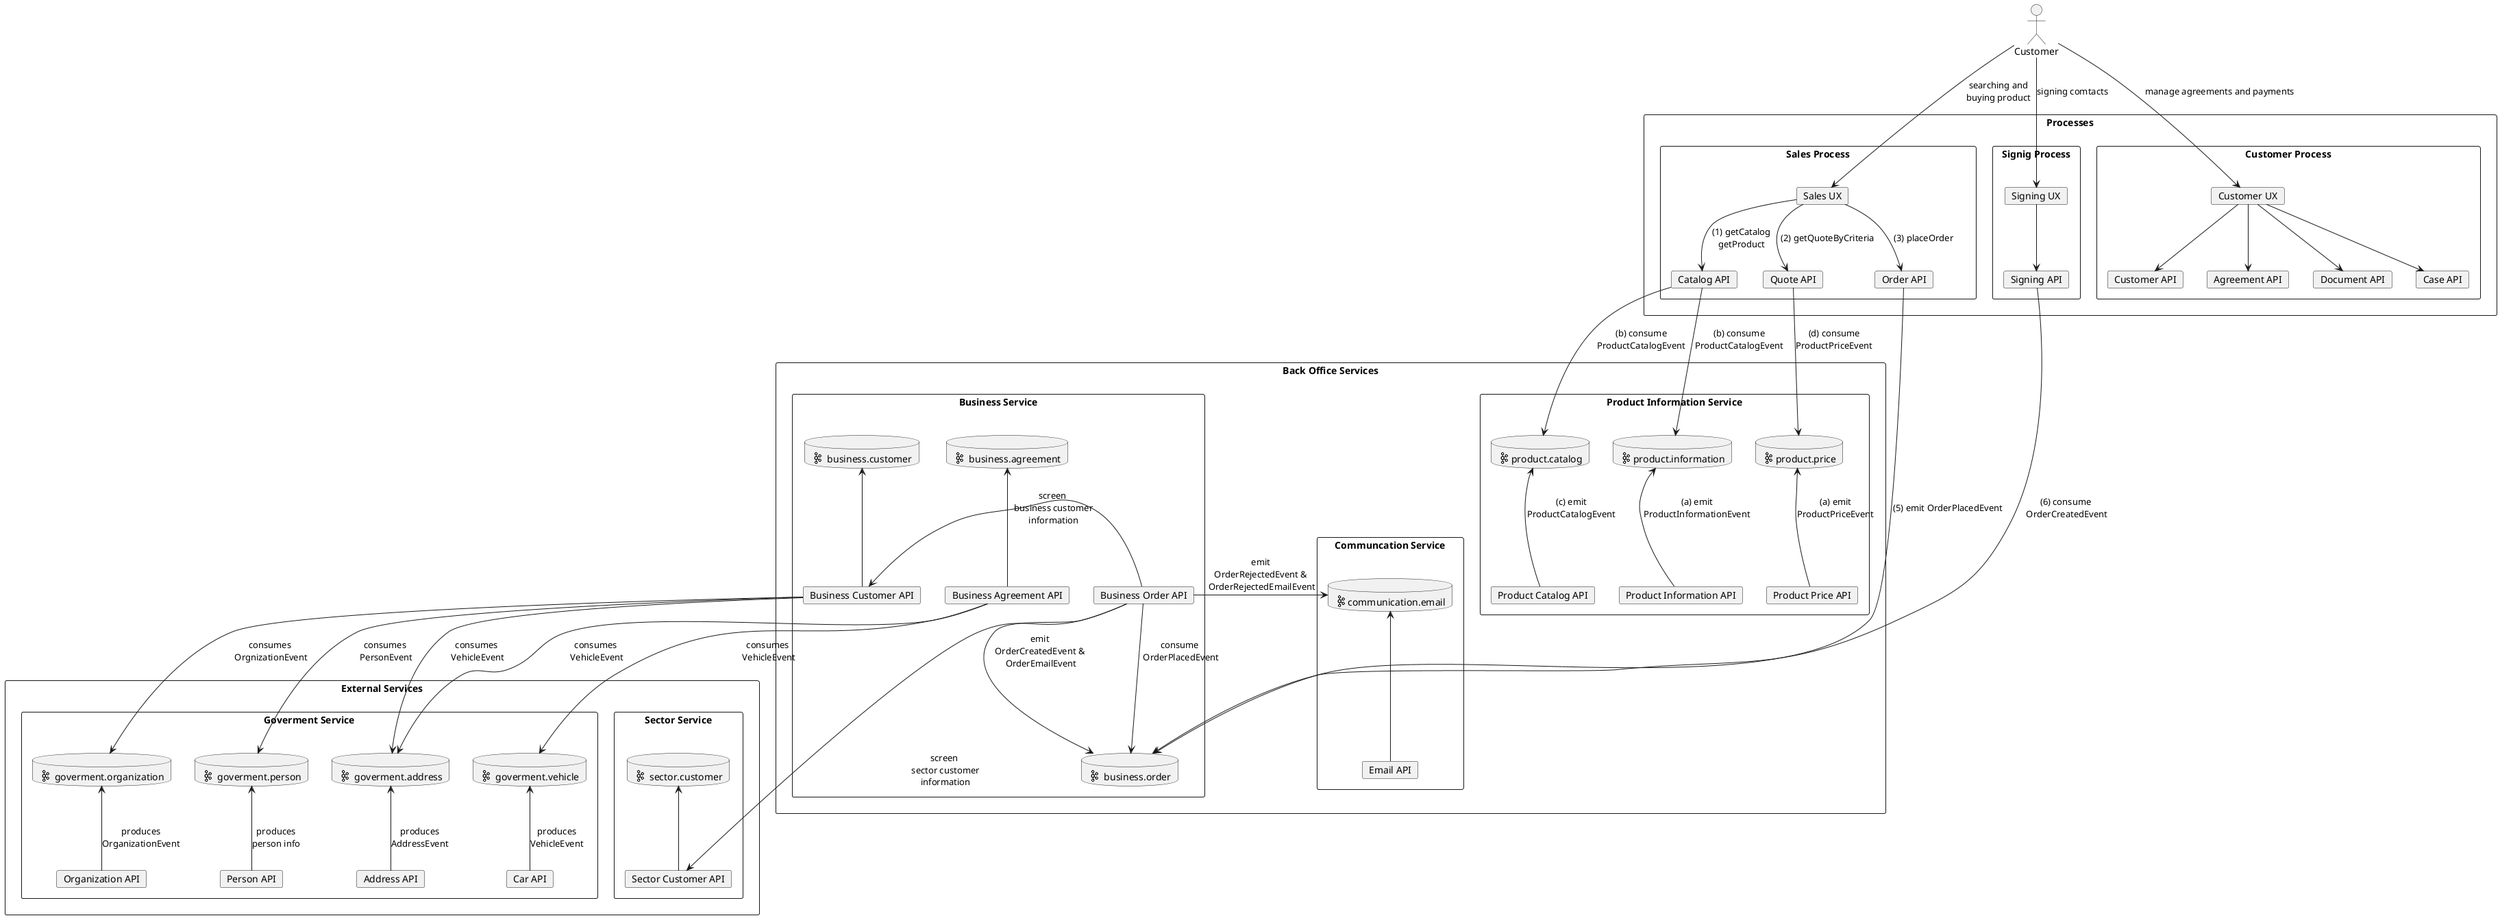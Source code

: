 @startuml
  !include <cloudinsight/kafka>

  actor Customer

  rectangle "External Services" as ExternalServices {

    rectangle "Sector Service" as SectorServices {
      card "Sector Customer API" as SectorCustomerAPI  
      database "<$kafka*0.4> sector.customer" as SectorCustomerTopic 

      SectorCustomerAPI -u-> SectorCustomerTopic
    }

    rectangle "Goverment Service" as GovermentServices{
      card "Person API" as PersonAPI
      card "Organization API" as OrganizationAPI
      card "Car API" as CarAPI
      card "Address API" as AddressAPI

      database "<$kafka*0.4> goverment.person" as PersonTopic 
      database "<$kafka*0.4> goverment.organization" as OrganizationTopic 
      database "<$kafka*0.4> goverment.vehicle" as VehicleTopic 
      database "<$kafka*0.4> goverment.address" as AddressTopic 

       PersonAPI -u-> PersonTopic : produces\nperson info
       OrganizationAPI -u-> OrganizationTopic : produces\nOrganizationEvent
       CarAPI -u-> VehicleTopic : produces\nVehicleEvent
       AddressAPI -u-> AddressTopic : produces\nAddressEvent

    }
  } 


  rectangle "Back Office Services" as BackOfficeServices {

    rectangle "Product Information Service" as Pim {

      card "Product Catalog API" as ProductCatalogAPI 
      card "Product Information API" as ProductInformationAPI 
      card "Product Price API" as ProductPriceAPI

      database "<$kafka*0.4>product.catalog" as ProductCatalogTopic 
      database "<$kafka*0.4>product.information" as ProductInformationTopic 
      database "<$kafka*0.4>product.price" as ProductPriceTopic 

      ProductCatalogAPI -u->  ProductCatalogTopic  : (c) emit\nProductCatalogEvent
      ProductInformationAPI -u->  ProductInformationTopic  : (a) emit\nProductInformationEvent
      ProductPriceAPI -u->  ProductPriceTopic  : (a) emit\nProductPriceEvent

    } 

    rectangle "Communcation Service" {
      card "Email API" as EmailAPI 
      database "<$kafka*0.4>communication.email" as CommunicationEmailTopic 
      'card "Email Sender" as EmailSender 
      EmailAPI -u-> CommunicationEmailTopic
      'EmailAPI -d-> EmailSender : send order email
    }

    rectangle "Business Service" as BusinessService{
      card "Business Customer API" as BusinessCustomerAPI
      card "Business Agreement API" as BusinessAgreementAPI
      card "Business Order API" as BusinessOrderAPI
      database "<$kafka*0.4> business.customer" as BusinessCustomerTopic 
      database "<$kafka*0.4> business.agreement" as BusinessAgreementTopic 
      database "<$kafka*0.4> business.order" as BusinessOrderTopic 

      BusinessCustomerAPI -u-> BusinessCustomerTopic
      BusinessAgreementAPI -u-> BusinessAgreementTopic
      BusinessOrderAPI -u-> BusinessOrderTopic : consume\n OrderPlacedEvent
      BusinessOrderAPI -> BusinessCustomerAPI : screen\n business customer\n information 
      BusinessOrderAPI -u-> SectorCustomerAPI : screen\n sector customer\n information
      BusinessOrderAPI -> BusinessOrderTopic : emit\nOrderCreatedEvent &\n OrderEmailEvent
      BusinessOrderAPI -> CommunicationEmailTopic : emit\nOrderRejectedEvent &\n OrderRejectedEmailEvent

      BusinessCustomerAPI -d-> PersonTopic  : consumes\n PersonEvent
      BusinessCustomerAPI -d-> OrganizationTopic : consumes\n OrgnizationEvent
      BusinessAgreementAPI -d-> VehicleTopic : consumes\n VehicleEvent
      BusinessAgreementAPI -d-> AddressTopic : consumes\n VehicleEvent
      BusinessCustomerAPI -d-> AddressTopic : consumes\n VehicleEvent

    }

  }

  rectangle Processes {

    rectangle "Sales Process" {

      card "Sales UX" as SalesUX 
      card "Catalog API" as CatalogAPI 
      card "Quote API" as QuoteAPI
      card "Order API" as OrderAPI 


      SalesUX --> CatalogAPI : (1) getCatalog\ngetProduct 
      SalesUX --> QuoteAPI : (2) getQuoteByCriteria
      SalesUX --> OrderAPI : (3) placeOrder

      QuoteAPI -d-> ProductPriceTopic : (d) consume\nProductPriceEvent

      CatalogAPI -d-> ProductCatalogTopic : (b) consume\nProductCatalogEvent
      CatalogAPI -d-> ProductInformationTopic : (b) consume\nProductCatalogEvent

      OrderAPI -d-> BusinessOrderTopic : (5) emit OrderPlacedEvent

    }

    rectangle "Signig Process" {
      card "Signing UX" as SigningUX 
      card "Signing API" as SigningAPI 
      SigningUX --> SigningAPI 
      SigningAPI --> BusinessOrderTopic : (6) consume\n OrderCreatedEvent
    }
   
    rectangle "Customer Process" {

      card "Customer UX" as CustomerUX 
      card "Customer API" as CustomerAPI 
      card "Agreement API" as AgreementAPI 
      card "Document API" as DocumentAPI 
      card "Case API" as CaseAPI 

      CustomerUX --> CustomerAPI 
      CustomerUX --> AgreementAPI 
      CustomerUX --> DocumentAPI 
      CustomerUX --> CaseAPI 

    }

  }

  Customer --> SalesUX : searching and\nbuying product
  Customer --> SigningUX : signing comtacts
  Customer --> CustomerUX : manage agreements and payments

@endmindmap